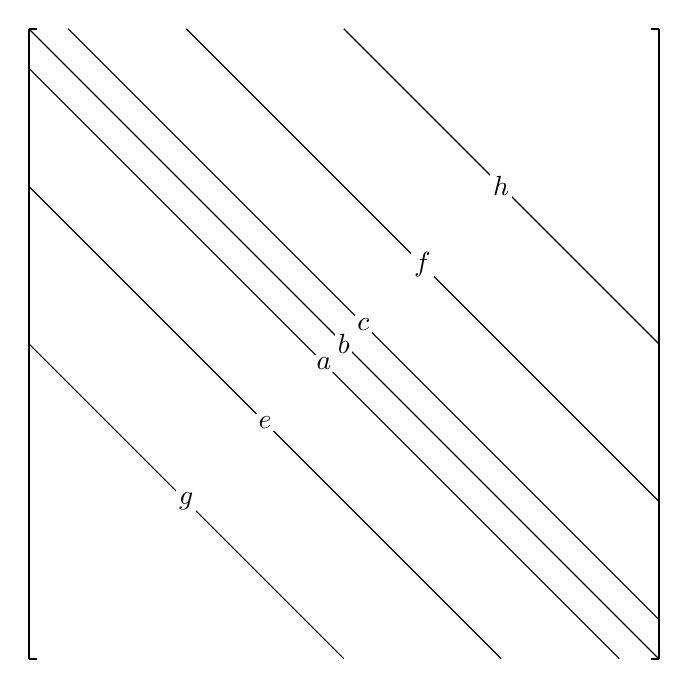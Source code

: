 % -*- root: ../../ressim.tex -*-

\begin{tikzpicture}
  \draw [thick] (0,0) -- (0,8);
  \draw [thick] (0,0) -- (.1,0);
  \draw [thick] (0,8) -- (.1,8);

  \draw [thick] (8,0) -- (8,8);
  \draw [thick] (8,0) -- (7.9,0);
  \draw [thick] (8,8) -- (7.9,8);

  \draw [] (0,8)   -- (8,0)   node [midway,fill=white, inner sep=.1em] {$b$};
  \draw [] (0,7.5) -- (7.5,0) node [midway,fill=white, inner sep=.1em] {$a$};
  \draw [] (.5,8) -- (8,.5) node [midway,fill=white, inner sep=.1em] {$c$};

  \draw [] (0,6) -- (6,0) node [midway,fill=white, inner sep=.1em] {$e$};
  \draw [] (2,8) -- (8,2) node [midway,fill=white, inner sep=.1em] {$f$};

  \draw [] (0,4) -- (4,0) node [midway,fill=white, inner sep=.1em] {$g$};
  \draw [] (4,8) -- (8,4) node [midway,fill=white, inner sep=.1em] {$h$};
\end{tikzpicture}
